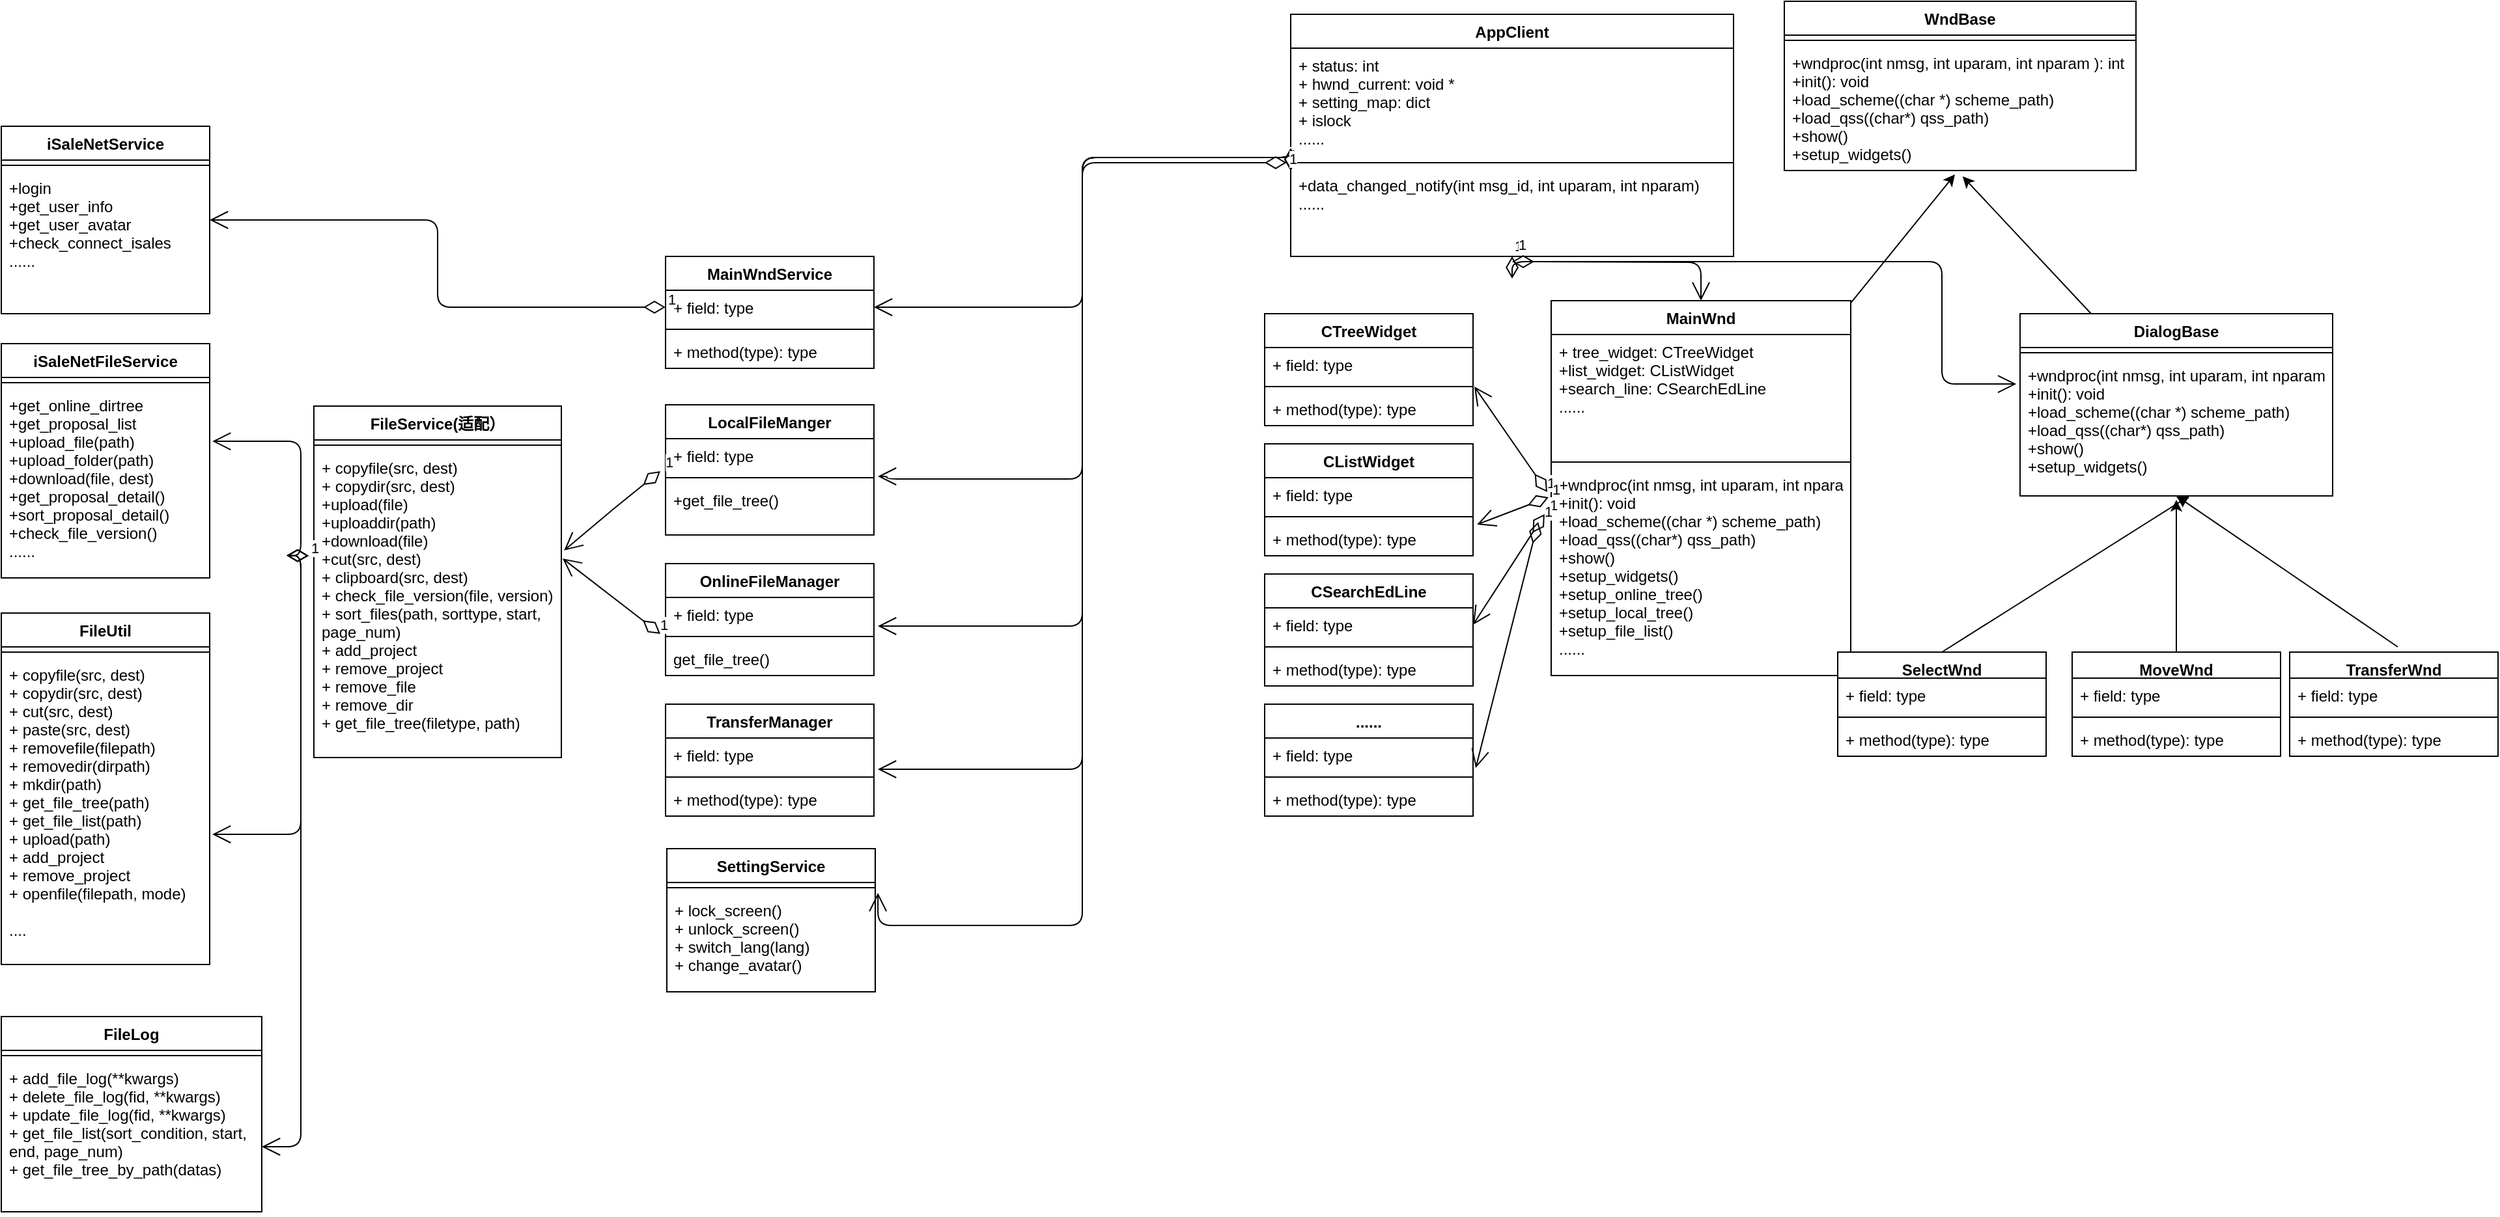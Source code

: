 <mxfile version="13.9.8" type="github">
  <diagram id="mhuhX_jn_Kd6gjhFbVmf" name="Page-1">
    <mxGraphModel dx="2692" dy="547" grid="1" gridSize="10" guides="1" tooltips="1" connect="1" arrows="1" fold="1" page="1" pageScale="1" pageWidth="827" pageHeight="1169" math="0" shadow="0">
      <root>
        <mxCell id="0" />
        <mxCell id="1" parent="0" />
        <mxCell id="v1zgGcd16w-6XDdjeVEZ-2" value="WndBase" style="swimlane;fontStyle=1;align=center;verticalAlign=top;childLayout=stackLayout;horizontal=1;startSize=26;horizontalStack=0;resizeParent=1;resizeParentMax=0;resizeLast=0;collapsible=1;marginBottom=0;" parent="1" vertex="1">
          <mxGeometry x="279" y="20" width="270" height="130" as="geometry" />
        </mxCell>
        <mxCell id="v1zgGcd16w-6XDdjeVEZ-4" value="" style="line;strokeWidth=1;fillColor=none;align=left;verticalAlign=middle;spacingTop=-1;spacingLeft=3;spacingRight=3;rotatable=0;labelPosition=right;points=[];portConstraint=eastwest;" parent="v1zgGcd16w-6XDdjeVEZ-2" vertex="1">
          <mxGeometry y="26" width="270" height="8" as="geometry" />
        </mxCell>
        <mxCell id="v1zgGcd16w-6XDdjeVEZ-5" value="+wndproc(int nmsg, int uparam, int nparam ): int&#xa;+init(): void&#xa;+load_scheme((char *) scheme_path)&#xa;+load_qss((char*) qss_path)&#xa;+show()&#xa;+setup_widgets()&#xa;&#xa;&#xa;" style="text;strokeColor=none;fillColor=none;align=left;verticalAlign=top;spacingLeft=4;spacingRight=4;overflow=hidden;rotatable=0;points=[[0,0.5],[1,0.5]];portConstraint=eastwest;" parent="v1zgGcd16w-6XDdjeVEZ-2" vertex="1">
          <mxGeometry y="34" width="270" height="96" as="geometry" />
        </mxCell>
        <mxCell id="v1zgGcd16w-6XDdjeVEZ-19" value="" style="rounded=0;orthogonalLoop=1;jettySize=auto;html=1;" parent="1" source="v1zgGcd16w-6XDdjeVEZ-6" edge="1">
          <mxGeometry relative="1" as="geometry">
            <mxPoint x="410" y="153" as="targetPoint" />
          </mxGeometry>
        </mxCell>
        <mxCell id="v1zgGcd16w-6XDdjeVEZ-6" value="MainWnd" style="swimlane;fontStyle=1;align=center;verticalAlign=top;childLayout=stackLayout;horizontal=1;startSize=26;horizontalStack=0;resizeParent=1;resizeParentMax=0;resizeLast=0;collapsible=1;marginBottom=0;" parent="1" vertex="1">
          <mxGeometry x="100" y="250" width="230" height="288" as="geometry" />
        </mxCell>
        <mxCell id="v1zgGcd16w-6XDdjeVEZ-7" value="+ tree_widget: CTreeWidget&#xa;+list_widget: CListWidget&#xa;+search_line: CSearchEdLine&#xa;......&#xa;" style="text;strokeColor=none;fillColor=none;align=left;verticalAlign=top;spacingLeft=4;spacingRight=4;overflow=hidden;rotatable=0;points=[[0,0.5],[1,0.5]];portConstraint=eastwest;" parent="v1zgGcd16w-6XDdjeVEZ-6" vertex="1">
          <mxGeometry y="26" width="230" height="94" as="geometry" />
        </mxCell>
        <mxCell id="v1zgGcd16w-6XDdjeVEZ-8" value="" style="line;strokeWidth=1;fillColor=none;align=left;verticalAlign=middle;spacingTop=-1;spacingLeft=3;spacingRight=3;rotatable=0;labelPosition=right;points=[];portConstraint=eastwest;" parent="v1zgGcd16w-6XDdjeVEZ-6" vertex="1">
          <mxGeometry y="120" width="230" height="8" as="geometry" />
        </mxCell>
        <mxCell id="v1zgGcd16w-6XDdjeVEZ-9" value="+wndproc(int nmsg, int uparam, int nparam ): int&#xa;+init(): void&#xa;+load_scheme((char *) scheme_path)&#xa;+load_qss((char*) qss_path)&#xa;+show()&#xa;+setup_widgets()&#xa;+setup_online_tree()&#xa;+setup_local_tree()&#xa;+setup_file_list()&#xa;......&#xa;&#xa;" style="text;strokeColor=none;fillColor=none;align=left;verticalAlign=top;spacingLeft=4;spacingRight=4;overflow=hidden;rotatable=0;points=[[0,0.5],[1,0.5]];portConstraint=eastwest;" parent="v1zgGcd16w-6XDdjeVEZ-6" vertex="1">
          <mxGeometry y="128" width="230" height="160" as="geometry" />
        </mxCell>
        <mxCell id="v1zgGcd16w-6XDdjeVEZ-21" value="" style="edgeStyle=none;rounded=0;orthogonalLoop=1;jettySize=auto;html=1;entryX=0.507;entryY=1.047;entryDx=0;entryDy=0;entryPerimeter=0;" parent="1" source="v1zgGcd16w-6XDdjeVEZ-10" target="v1zgGcd16w-6XDdjeVEZ-5" edge="1">
          <mxGeometry relative="1" as="geometry">
            <mxPoint x="410" y="160" as="targetPoint" />
          </mxGeometry>
        </mxCell>
        <mxCell id="v1zgGcd16w-6XDdjeVEZ-10" value="DialogBase" style="swimlane;fontStyle=1;align=center;verticalAlign=top;childLayout=stackLayout;horizontal=1;startSize=26;horizontalStack=0;resizeParent=1;resizeParentMax=0;resizeLast=0;collapsible=1;marginBottom=0;" parent="1" vertex="1">
          <mxGeometry x="460" y="260" width="240" height="140" as="geometry" />
        </mxCell>
        <mxCell id="v1zgGcd16w-6XDdjeVEZ-12" value="" style="line;strokeWidth=1;fillColor=none;align=left;verticalAlign=middle;spacingTop=-1;spacingLeft=3;spacingRight=3;rotatable=0;labelPosition=right;points=[];portConstraint=eastwest;" parent="v1zgGcd16w-6XDdjeVEZ-10" vertex="1">
          <mxGeometry y="26" width="240" height="8" as="geometry" />
        </mxCell>
        <mxCell id="v1zgGcd16w-6XDdjeVEZ-13" value="+wndproc(int nmsg, int uparam, int nparam ): int&#xa;+init(): void&#xa;+load_scheme((char *) scheme_path)&#xa;+load_qss((char*) qss_path)&#xa;+show()&#xa;+setup_widgets()&#xa;" style="text;strokeColor=none;fillColor=none;align=left;verticalAlign=top;spacingLeft=4;spacingRight=4;overflow=hidden;rotatable=0;points=[[0,0.5],[1,0.5]];portConstraint=eastwest;" parent="v1zgGcd16w-6XDdjeVEZ-10" vertex="1">
          <mxGeometry y="34" width="240" height="106" as="geometry" />
        </mxCell>
        <mxCell id="v1zgGcd16w-6XDdjeVEZ-22" value="MoveWnd" style="swimlane;fontStyle=1;align=center;verticalAlign=top;childLayout=stackLayout;horizontal=1;startSize=20;horizontalStack=0;resizeParent=1;resizeParentMax=0;resizeLast=0;collapsible=1;marginBottom=0;" parent="1" vertex="1">
          <mxGeometry x="500" y="520" width="160" height="80" as="geometry" />
        </mxCell>
        <mxCell id="v1zgGcd16w-6XDdjeVEZ-23" value="+ field: type" style="text;strokeColor=none;fillColor=none;align=left;verticalAlign=top;spacingLeft=4;spacingRight=4;overflow=hidden;rotatable=0;points=[[0,0.5],[1,0.5]];portConstraint=eastwest;" parent="v1zgGcd16w-6XDdjeVEZ-22" vertex="1">
          <mxGeometry y="20" width="160" height="26" as="geometry" />
        </mxCell>
        <mxCell id="v1zgGcd16w-6XDdjeVEZ-24" value="" style="line;strokeWidth=1;fillColor=none;align=left;verticalAlign=middle;spacingTop=-1;spacingLeft=3;spacingRight=3;rotatable=0;labelPosition=right;points=[];portConstraint=eastwest;" parent="v1zgGcd16w-6XDdjeVEZ-22" vertex="1">
          <mxGeometry y="46" width="160" height="8" as="geometry" />
        </mxCell>
        <mxCell id="v1zgGcd16w-6XDdjeVEZ-25" value="+ method(type): type" style="text;strokeColor=none;fillColor=none;align=left;verticalAlign=top;spacingLeft=4;spacingRight=4;overflow=hidden;rotatable=0;points=[[0,0.5],[1,0.5]];portConstraint=eastwest;" parent="v1zgGcd16w-6XDdjeVEZ-22" vertex="1">
          <mxGeometry y="54" width="160" height="26" as="geometry" />
        </mxCell>
        <mxCell id="v1zgGcd16w-6XDdjeVEZ-26" value="TransferWnd" style="swimlane;fontStyle=1;align=center;verticalAlign=top;childLayout=stackLayout;horizontal=1;startSize=20;horizontalStack=0;resizeParent=1;resizeParentMax=0;resizeLast=0;collapsible=1;marginBottom=0;" parent="1" vertex="1">
          <mxGeometry x="667" y="520" width="160" height="80" as="geometry" />
        </mxCell>
        <mxCell id="v1zgGcd16w-6XDdjeVEZ-27" value="+ field: type" style="text;strokeColor=none;fillColor=none;align=left;verticalAlign=top;spacingLeft=4;spacingRight=4;overflow=hidden;rotatable=0;points=[[0,0.5],[1,0.5]];portConstraint=eastwest;" parent="v1zgGcd16w-6XDdjeVEZ-26" vertex="1">
          <mxGeometry y="20" width="160" height="26" as="geometry" />
        </mxCell>
        <mxCell id="v1zgGcd16w-6XDdjeVEZ-28" value="" style="line;strokeWidth=1;fillColor=none;align=left;verticalAlign=middle;spacingTop=-1;spacingLeft=3;spacingRight=3;rotatable=0;labelPosition=right;points=[];portConstraint=eastwest;" parent="v1zgGcd16w-6XDdjeVEZ-26" vertex="1">
          <mxGeometry y="46" width="160" height="8" as="geometry" />
        </mxCell>
        <mxCell id="v1zgGcd16w-6XDdjeVEZ-29" value="+ method(type): type" style="text;strokeColor=none;fillColor=none;align=left;verticalAlign=top;spacingLeft=4;spacingRight=4;overflow=hidden;rotatable=0;points=[[0,0.5],[1,0.5]];portConstraint=eastwest;" parent="v1zgGcd16w-6XDdjeVEZ-26" vertex="1">
          <mxGeometry y="54" width="160" height="26" as="geometry" />
        </mxCell>
        <mxCell id="v1zgGcd16w-6XDdjeVEZ-30" value="SelectWnd" style="swimlane;fontStyle=1;align=center;verticalAlign=top;childLayout=stackLayout;horizontal=1;startSize=20;horizontalStack=0;resizeParent=1;resizeParentMax=0;resizeLast=0;collapsible=1;marginBottom=0;" parent="1" vertex="1">
          <mxGeometry x="320" y="520" width="160" height="80" as="geometry" />
        </mxCell>
        <mxCell id="v1zgGcd16w-6XDdjeVEZ-31" value="+ field: type" style="text;strokeColor=none;fillColor=none;align=left;verticalAlign=top;spacingLeft=4;spacingRight=4;overflow=hidden;rotatable=0;points=[[0,0.5],[1,0.5]];portConstraint=eastwest;" parent="v1zgGcd16w-6XDdjeVEZ-30" vertex="1">
          <mxGeometry y="20" width="160" height="26" as="geometry" />
        </mxCell>
        <mxCell id="v1zgGcd16w-6XDdjeVEZ-32" value="" style="line;strokeWidth=1;fillColor=none;align=left;verticalAlign=middle;spacingTop=-1;spacingLeft=3;spacingRight=3;rotatable=0;labelPosition=right;points=[];portConstraint=eastwest;" parent="v1zgGcd16w-6XDdjeVEZ-30" vertex="1">
          <mxGeometry y="46" width="160" height="8" as="geometry" />
        </mxCell>
        <mxCell id="v1zgGcd16w-6XDdjeVEZ-33" value="+ method(type): type" style="text;strokeColor=none;fillColor=none;align=left;verticalAlign=top;spacingLeft=4;spacingRight=4;overflow=hidden;rotatable=0;points=[[0,0.5],[1,0.5]];portConstraint=eastwest;" parent="v1zgGcd16w-6XDdjeVEZ-30" vertex="1">
          <mxGeometry y="54" width="160" height="26" as="geometry" />
        </mxCell>
        <mxCell id="v1zgGcd16w-6XDdjeVEZ-49" value="" style="rounded=0;orthogonalLoop=1;jettySize=auto;html=1;exitX=0.5;exitY=0;exitDx=0;exitDy=0;" parent="1" source="v1zgGcd16w-6XDdjeVEZ-30" edge="1">
          <mxGeometry relative="1" as="geometry">
            <mxPoint x="340" y="520" as="sourcePoint" />
            <mxPoint x="590" y="400" as="targetPoint" />
          </mxGeometry>
        </mxCell>
        <mxCell id="v1zgGcd16w-6XDdjeVEZ-50" value="" style="rounded=0;orthogonalLoop=1;jettySize=auto;html=1;entryX=0.5;entryY=1;entryDx=0;entryDy=0;" parent="1" target="v1zgGcd16w-6XDdjeVEZ-10" edge="1">
          <mxGeometry relative="1" as="geometry">
            <mxPoint x="750" y="516" as="sourcePoint" />
            <mxPoint x="780" y="400" as="targetPoint" />
          </mxGeometry>
        </mxCell>
        <mxCell id="v1zgGcd16w-6XDdjeVEZ-51" value="" style="rounded=0;orthogonalLoop=1;jettySize=auto;html=1;exitX=0.5;exitY=0;exitDx=0;exitDy=0;entryX=0.5;entryY=1.028;entryDx=0;entryDy=0;entryPerimeter=0;" parent="1" source="v1zgGcd16w-6XDdjeVEZ-22" target="v1zgGcd16w-6XDdjeVEZ-13" edge="1">
          <mxGeometry relative="1" as="geometry">
            <mxPoint x="350" y="530" as="sourcePoint" />
            <mxPoint x="580" y="414" as="targetPoint" />
          </mxGeometry>
        </mxCell>
        <object label="AppClient" id="v1zgGcd16w-6XDdjeVEZ-52">
          <mxCell style="swimlane;fontStyle=1;align=center;verticalAlign=top;childLayout=stackLayout;horizontal=1;startSize=26;horizontalStack=0;resizeParent=1;resizeParentMax=0;resizeLast=0;collapsible=1;marginBottom=0;" parent="1" vertex="1">
            <mxGeometry x="-100" y="30" width="340" height="186" as="geometry" />
          </mxCell>
        </object>
        <object label="+ status: int&#xa;+ hwnd_current: void *&#xa;+ setting_map: dict&#xa;+ islock&#xa;......&#xa;&#xa;&#xa;&#xa;" hwnd="object" id="v1zgGcd16w-6XDdjeVEZ-53">
          <mxCell style="text;strokeColor=none;fillColor=none;align=left;verticalAlign=top;spacingLeft=4;spacingRight=4;overflow=hidden;rotatable=0;points=[[0,0.5],[1,0.5]];portConstraint=eastwest;" parent="v1zgGcd16w-6XDdjeVEZ-52" vertex="1">
            <mxGeometry y="26" width="340" height="84" as="geometry" />
          </mxCell>
        </object>
        <mxCell id="v1zgGcd16w-6XDdjeVEZ-54" value="" style="line;strokeWidth=1;fillColor=none;align=left;verticalAlign=middle;spacingTop=-1;spacingLeft=3;spacingRight=3;rotatable=0;labelPosition=right;points=[];portConstraint=eastwest;" parent="v1zgGcd16w-6XDdjeVEZ-52" vertex="1">
          <mxGeometry y="110" width="340" height="8" as="geometry" />
        </mxCell>
        <mxCell id="v1zgGcd16w-6XDdjeVEZ-55" value="+data_changed_notify(int msg_id, int uparam, int nparam)&#xa;......" style="text;strokeColor=none;fillColor=none;align=left;verticalAlign=top;spacingLeft=4;spacingRight=4;overflow=hidden;rotatable=0;points=[[0,0.5],[1,0.5]];portConstraint=eastwest;" parent="v1zgGcd16w-6XDdjeVEZ-52" vertex="1">
          <mxGeometry y="118" width="340" height="68" as="geometry" />
        </mxCell>
        <mxCell id="v1zgGcd16w-6XDdjeVEZ-56" value="CTreeWidget" style="swimlane;fontStyle=1;align=center;verticalAlign=top;childLayout=stackLayout;horizontal=1;startSize=26;horizontalStack=0;resizeParent=1;resizeParentMax=0;resizeLast=0;collapsible=1;marginBottom=0;" parent="1" vertex="1">
          <mxGeometry x="-120" y="260" width="160" height="86" as="geometry" />
        </mxCell>
        <mxCell id="v1zgGcd16w-6XDdjeVEZ-57" value="+ field: type" style="text;strokeColor=none;fillColor=none;align=left;verticalAlign=top;spacingLeft=4;spacingRight=4;overflow=hidden;rotatable=0;points=[[0,0.5],[1,0.5]];portConstraint=eastwest;" parent="v1zgGcd16w-6XDdjeVEZ-56" vertex="1">
          <mxGeometry y="26" width="160" height="26" as="geometry" />
        </mxCell>
        <mxCell id="v1zgGcd16w-6XDdjeVEZ-58" value="" style="line;strokeWidth=1;fillColor=none;align=left;verticalAlign=middle;spacingTop=-1;spacingLeft=3;spacingRight=3;rotatable=0;labelPosition=right;points=[];portConstraint=eastwest;" parent="v1zgGcd16w-6XDdjeVEZ-56" vertex="1">
          <mxGeometry y="52" width="160" height="8" as="geometry" />
        </mxCell>
        <mxCell id="v1zgGcd16w-6XDdjeVEZ-59" value="+ method(type): type" style="text;strokeColor=none;fillColor=none;align=left;verticalAlign=top;spacingLeft=4;spacingRight=4;overflow=hidden;rotatable=0;points=[[0,0.5],[1,0.5]];portConstraint=eastwest;" parent="v1zgGcd16w-6XDdjeVEZ-56" vertex="1">
          <mxGeometry y="60" width="160" height="26" as="geometry" />
        </mxCell>
        <mxCell id="v1zgGcd16w-6XDdjeVEZ-60" value="CListWidget" style="swimlane;fontStyle=1;align=center;verticalAlign=top;childLayout=stackLayout;horizontal=1;startSize=26;horizontalStack=0;resizeParent=1;resizeParentMax=0;resizeLast=0;collapsible=1;marginBottom=0;" parent="1" vertex="1">
          <mxGeometry x="-120" y="360" width="160" height="86" as="geometry" />
        </mxCell>
        <mxCell id="v1zgGcd16w-6XDdjeVEZ-61" value="+ field: type" style="text;strokeColor=none;fillColor=none;align=left;verticalAlign=top;spacingLeft=4;spacingRight=4;overflow=hidden;rotatable=0;points=[[0,0.5],[1,0.5]];portConstraint=eastwest;" parent="v1zgGcd16w-6XDdjeVEZ-60" vertex="1">
          <mxGeometry y="26" width="160" height="26" as="geometry" />
        </mxCell>
        <mxCell id="v1zgGcd16w-6XDdjeVEZ-62" value="" style="line;strokeWidth=1;fillColor=none;align=left;verticalAlign=middle;spacingTop=-1;spacingLeft=3;spacingRight=3;rotatable=0;labelPosition=right;points=[];portConstraint=eastwest;" parent="v1zgGcd16w-6XDdjeVEZ-60" vertex="1">
          <mxGeometry y="52" width="160" height="8" as="geometry" />
        </mxCell>
        <mxCell id="v1zgGcd16w-6XDdjeVEZ-63" value="+ method(type): type" style="text;strokeColor=none;fillColor=none;align=left;verticalAlign=top;spacingLeft=4;spacingRight=4;overflow=hidden;rotatable=0;points=[[0,0.5],[1,0.5]];portConstraint=eastwest;" parent="v1zgGcd16w-6XDdjeVEZ-60" vertex="1">
          <mxGeometry y="60" width="160" height="26" as="geometry" />
        </mxCell>
        <mxCell id="v1zgGcd16w-6XDdjeVEZ-64" value="CSearchEdLine" style="swimlane;fontStyle=1;align=center;verticalAlign=top;childLayout=stackLayout;horizontal=1;startSize=26;horizontalStack=0;resizeParent=1;resizeParentMax=0;resizeLast=0;collapsible=1;marginBottom=0;" parent="1" vertex="1">
          <mxGeometry x="-120" y="460" width="160" height="86" as="geometry" />
        </mxCell>
        <mxCell id="v1zgGcd16w-6XDdjeVEZ-65" value="+ field: type" style="text;strokeColor=none;fillColor=none;align=left;verticalAlign=top;spacingLeft=4;spacingRight=4;overflow=hidden;rotatable=0;points=[[0,0.5],[1,0.5]];portConstraint=eastwest;" parent="v1zgGcd16w-6XDdjeVEZ-64" vertex="1">
          <mxGeometry y="26" width="160" height="26" as="geometry" />
        </mxCell>
        <mxCell id="v1zgGcd16w-6XDdjeVEZ-66" value="" style="line;strokeWidth=1;fillColor=none;align=left;verticalAlign=middle;spacingTop=-1;spacingLeft=3;spacingRight=3;rotatable=0;labelPosition=right;points=[];portConstraint=eastwest;" parent="v1zgGcd16w-6XDdjeVEZ-64" vertex="1">
          <mxGeometry y="52" width="160" height="8" as="geometry" />
        </mxCell>
        <mxCell id="v1zgGcd16w-6XDdjeVEZ-67" value="+ method(type): type" style="text;strokeColor=none;fillColor=none;align=left;verticalAlign=top;spacingLeft=4;spacingRight=4;overflow=hidden;rotatable=0;points=[[0,0.5],[1,0.5]];portConstraint=eastwest;" parent="v1zgGcd16w-6XDdjeVEZ-64" vertex="1">
          <mxGeometry y="60" width="160" height="26" as="geometry" />
        </mxCell>
        <mxCell id="v1zgGcd16w-6XDdjeVEZ-68" value="......" style="swimlane;fontStyle=1;align=center;verticalAlign=top;childLayout=stackLayout;horizontal=1;startSize=26;horizontalStack=0;resizeParent=1;resizeParentMax=0;resizeLast=0;collapsible=1;marginBottom=0;" parent="1" vertex="1">
          <mxGeometry x="-120" y="560" width="160" height="86" as="geometry" />
        </mxCell>
        <mxCell id="v1zgGcd16w-6XDdjeVEZ-69" value="+ field: type" style="text;strokeColor=none;fillColor=none;align=left;verticalAlign=top;spacingLeft=4;spacingRight=4;overflow=hidden;rotatable=0;points=[[0,0.5],[1,0.5]];portConstraint=eastwest;" parent="v1zgGcd16w-6XDdjeVEZ-68" vertex="1">
          <mxGeometry y="26" width="160" height="26" as="geometry" />
        </mxCell>
        <mxCell id="v1zgGcd16w-6XDdjeVEZ-70" value="" style="line;strokeWidth=1;fillColor=none;align=left;verticalAlign=middle;spacingTop=-1;spacingLeft=3;spacingRight=3;rotatable=0;labelPosition=right;points=[];portConstraint=eastwest;" parent="v1zgGcd16w-6XDdjeVEZ-68" vertex="1">
          <mxGeometry y="52" width="160" height="8" as="geometry" />
        </mxCell>
        <mxCell id="v1zgGcd16w-6XDdjeVEZ-71" value="+ method(type): type" style="text;strokeColor=none;fillColor=none;align=left;verticalAlign=top;spacingLeft=4;spacingRight=4;overflow=hidden;rotatable=0;points=[[0,0.5],[1,0.5]];portConstraint=eastwest;" parent="v1zgGcd16w-6XDdjeVEZ-68" vertex="1">
          <mxGeometry y="60" width="160" height="26" as="geometry" />
        </mxCell>
        <mxCell id="v1zgGcd16w-6XDdjeVEZ-80" value="1" style="endArrow=open;html=1;endSize=12;startArrow=diamondThin;startSize=14;startFill=0;align=left;verticalAlign=bottom;exitX=-0.013;exitY=0.119;exitDx=0;exitDy=0;entryX=1.006;entryY=-0.154;entryDx=0;entryDy=0;entryPerimeter=0;exitPerimeter=0;" parent="1" source="v1zgGcd16w-6XDdjeVEZ-9" target="v1zgGcd16w-6XDdjeVEZ-59" edge="1">
          <mxGeometry x="-1" y="3" relative="1" as="geometry">
            <mxPoint x="270" y="310" as="sourcePoint" />
            <mxPoint x="430" y="310" as="targetPoint" />
          </mxGeometry>
        </mxCell>
        <mxCell id="v1zgGcd16w-6XDdjeVEZ-81" value="1" style="endArrow=open;html=1;endSize=12;startArrow=diamondThin;startSize=14;startFill=0;align=left;verticalAlign=bottom;entryX=1.019;entryY=0.077;entryDx=0;entryDy=0;entryPerimeter=0;exitX=-0.009;exitY=0.144;exitDx=0;exitDy=0;exitPerimeter=0;" parent="1" source="v1zgGcd16w-6XDdjeVEZ-9" target="v1zgGcd16w-6XDdjeVEZ-63" edge="1">
          <mxGeometry x="-1" y="3" relative="1" as="geometry">
            <mxPoint x="270" y="310" as="sourcePoint" />
            <mxPoint x="430" y="310" as="targetPoint" />
          </mxGeometry>
        </mxCell>
        <mxCell id="v1zgGcd16w-6XDdjeVEZ-82" value="1" style="endArrow=open;html=1;endSize=12;startArrow=diamondThin;startSize=14;startFill=0;align=left;verticalAlign=bottom;exitX=-0.022;exitY=0.225;exitDx=0;exitDy=0;exitPerimeter=0;entryX=1;entryY=0.5;entryDx=0;entryDy=0;" parent="1" source="v1zgGcd16w-6XDdjeVEZ-9" target="v1zgGcd16w-6XDdjeVEZ-65" edge="1">
          <mxGeometry x="-1" y="3" relative="1" as="geometry">
            <mxPoint x="270" y="310" as="sourcePoint" />
            <mxPoint x="430" y="310" as="targetPoint" />
          </mxGeometry>
        </mxCell>
        <mxCell id="v1zgGcd16w-6XDdjeVEZ-83" value="1" style="endArrow=open;html=1;endSize=12;startArrow=diamondThin;startSize=14;startFill=0;align=left;verticalAlign=bottom;entryX=1.013;entryY=0.885;entryDx=0;entryDy=0;entryPerimeter=0;" parent="1" target="v1zgGcd16w-6XDdjeVEZ-69" edge="1">
          <mxGeometry x="-1" y="3" relative="1" as="geometry">
            <mxPoint x="90" y="420" as="sourcePoint" />
            <mxPoint x="430" y="310" as="targetPoint" />
          </mxGeometry>
        </mxCell>
        <mxCell id="v1zgGcd16w-6XDdjeVEZ-85" value="1" style="endArrow=open;html=1;endSize=12;startArrow=diamondThin;startSize=14;startFill=0;edgeStyle=orthogonalEdgeStyle;align=left;verticalAlign=bottom;entryX=0.5;entryY=0;entryDx=0;entryDy=0;" parent="1" target="v1zgGcd16w-6XDdjeVEZ-6" edge="1">
          <mxGeometry x="-1" y="3" relative="1" as="geometry">
            <mxPoint x="70" y="220" as="sourcePoint" />
            <mxPoint x="450" y="240" as="targetPoint" />
          </mxGeometry>
        </mxCell>
        <mxCell id="v1zgGcd16w-6XDdjeVEZ-86" value="1" style="endArrow=open;html=1;endSize=12;startArrow=diamondThin;startSize=14;startFill=0;edgeStyle=orthogonalEdgeStyle;align=left;verticalAlign=bottom;exitX=0.5;exitY=1;exitDx=0;exitDy=0;entryX=-0.012;entryY=0.189;entryDx=0;entryDy=0;entryPerimeter=0;" parent="1" source="v1zgGcd16w-6XDdjeVEZ-52" target="v1zgGcd16w-6XDdjeVEZ-13" edge="1">
          <mxGeometry x="-1" y="3" relative="1" as="geometry">
            <mxPoint x="300" y="329.5" as="sourcePoint" />
            <mxPoint x="400" y="310" as="targetPoint" />
            <Array as="points">
              <mxPoint x="70" y="220" />
              <mxPoint x="400" y="220" />
              <mxPoint x="400" y="314" />
            </Array>
          </mxGeometry>
        </mxCell>
        <mxCell id="v1zgGcd16w-6XDdjeVEZ-87" value="MainWndService" style="swimlane;fontStyle=1;align=center;verticalAlign=top;childLayout=stackLayout;horizontal=1;startSize=26;horizontalStack=0;resizeParent=1;resizeParentMax=0;resizeLast=0;collapsible=1;marginBottom=0;" parent="1" vertex="1">
          <mxGeometry x="-580" y="216" width="160" height="86" as="geometry" />
        </mxCell>
        <mxCell id="v1zgGcd16w-6XDdjeVEZ-88" value="+ field: type" style="text;strokeColor=none;fillColor=none;align=left;verticalAlign=top;spacingLeft=4;spacingRight=4;overflow=hidden;rotatable=0;points=[[0,0.5],[1,0.5]];portConstraint=eastwest;" parent="v1zgGcd16w-6XDdjeVEZ-87" vertex="1">
          <mxGeometry y="26" width="160" height="26" as="geometry" />
        </mxCell>
        <mxCell id="v1zgGcd16w-6XDdjeVEZ-89" value="" style="line;strokeWidth=1;fillColor=none;align=left;verticalAlign=middle;spacingTop=-1;spacingLeft=3;spacingRight=3;rotatable=0;labelPosition=right;points=[];portConstraint=eastwest;" parent="v1zgGcd16w-6XDdjeVEZ-87" vertex="1">
          <mxGeometry y="52" width="160" height="8" as="geometry" />
        </mxCell>
        <mxCell id="v1zgGcd16w-6XDdjeVEZ-90" value="+ method(type): type" style="text;strokeColor=none;fillColor=none;align=left;verticalAlign=top;spacingLeft=4;spacingRight=4;overflow=hidden;rotatable=0;points=[[0,0.5],[1,0.5]];portConstraint=eastwest;" parent="v1zgGcd16w-6XDdjeVEZ-87" vertex="1">
          <mxGeometry y="60" width="160" height="26" as="geometry" />
        </mxCell>
        <mxCell id="v1zgGcd16w-6XDdjeVEZ-91" value="LocalFileManger" style="swimlane;fontStyle=1;align=center;verticalAlign=top;childLayout=stackLayout;horizontal=1;startSize=26;horizontalStack=0;resizeParent=1;resizeParentMax=0;resizeLast=0;collapsible=1;marginBottom=0;" parent="1" vertex="1">
          <mxGeometry x="-580" y="330" width="160" height="100" as="geometry" />
        </mxCell>
        <mxCell id="v1zgGcd16w-6XDdjeVEZ-92" value="+ field: type" style="text;strokeColor=none;fillColor=none;align=left;verticalAlign=top;spacingLeft=4;spacingRight=4;overflow=hidden;rotatable=0;points=[[0,0.5],[1,0.5]];portConstraint=eastwest;" parent="v1zgGcd16w-6XDdjeVEZ-91" vertex="1">
          <mxGeometry y="26" width="160" height="26" as="geometry" />
        </mxCell>
        <mxCell id="v1zgGcd16w-6XDdjeVEZ-93" value="" style="line;strokeWidth=1;fillColor=none;align=left;verticalAlign=middle;spacingTop=-1;spacingLeft=3;spacingRight=3;rotatable=0;labelPosition=right;points=[];portConstraint=eastwest;" parent="v1zgGcd16w-6XDdjeVEZ-91" vertex="1">
          <mxGeometry y="52" width="160" height="8" as="geometry" />
        </mxCell>
        <mxCell id="SHIvyuMOer26VCR0e-Zf-28" value="+get_file_tree()" style="text;strokeColor=none;fillColor=none;align=left;verticalAlign=top;spacingLeft=4;spacingRight=4;overflow=hidden;rotatable=0;points=[[0,0.5],[1,0.5]];portConstraint=eastwest;" vertex="1" parent="v1zgGcd16w-6XDdjeVEZ-91">
          <mxGeometry y="60" width="160" height="40" as="geometry" />
        </mxCell>
        <mxCell id="v1zgGcd16w-6XDdjeVEZ-95" value="OnlineFileManager" style="swimlane;fontStyle=1;align=center;verticalAlign=top;childLayout=stackLayout;horizontal=1;startSize=26;horizontalStack=0;resizeParent=1;resizeParentMax=0;resizeLast=0;collapsible=1;marginBottom=0;" parent="1" vertex="1">
          <mxGeometry x="-580" y="452" width="160" height="86" as="geometry" />
        </mxCell>
        <mxCell id="v1zgGcd16w-6XDdjeVEZ-96" value="+ field: type" style="text;strokeColor=none;fillColor=none;align=left;verticalAlign=top;spacingLeft=4;spacingRight=4;overflow=hidden;rotatable=0;points=[[0,0.5],[1,0.5]];portConstraint=eastwest;" parent="v1zgGcd16w-6XDdjeVEZ-95" vertex="1">
          <mxGeometry y="26" width="160" height="26" as="geometry" />
        </mxCell>
        <mxCell id="v1zgGcd16w-6XDdjeVEZ-97" value="" style="line;strokeWidth=1;fillColor=none;align=left;verticalAlign=middle;spacingTop=-1;spacingLeft=3;spacingRight=3;rotatable=0;labelPosition=right;points=[];portConstraint=eastwest;" parent="v1zgGcd16w-6XDdjeVEZ-95" vertex="1">
          <mxGeometry y="52" width="160" height="8" as="geometry" />
        </mxCell>
        <mxCell id="v1zgGcd16w-6XDdjeVEZ-98" value="get_file_tree()" style="text;strokeColor=none;fillColor=none;align=left;verticalAlign=top;spacingLeft=4;spacingRight=4;overflow=hidden;rotatable=0;points=[[0,0.5],[1,0.5]];portConstraint=eastwest;" parent="v1zgGcd16w-6XDdjeVEZ-95" vertex="1">
          <mxGeometry y="60" width="160" height="26" as="geometry" />
        </mxCell>
        <mxCell id="v1zgGcd16w-6XDdjeVEZ-99" value="TransferManager" style="swimlane;fontStyle=1;align=center;verticalAlign=top;childLayout=stackLayout;horizontal=1;startSize=26;horizontalStack=0;resizeParent=1;resizeParentMax=0;resizeLast=0;collapsible=1;marginBottom=0;" parent="1" vertex="1">
          <mxGeometry x="-580" y="560" width="160" height="86" as="geometry" />
        </mxCell>
        <mxCell id="v1zgGcd16w-6XDdjeVEZ-100" value="+ field: type" style="text;strokeColor=none;fillColor=none;align=left;verticalAlign=top;spacingLeft=4;spacingRight=4;overflow=hidden;rotatable=0;points=[[0,0.5],[1,0.5]];portConstraint=eastwest;" parent="v1zgGcd16w-6XDdjeVEZ-99" vertex="1">
          <mxGeometry y="26" width="160" height="26" as="geometry" />
        </mxCell>
        <mxCell id="v1zgGcd16w-6XDdjeVEZ-101" value="" style="line;strokeWidth=1;fillColor=none;align=left;verticalAlign=middle;spacingTop=-1;spacingLeft=3;spacingRight=3;rotatable=0;labelPosition=right;points=[];portConstraint=eastwest;" parent="v1zgGcd16w-6XDdjeVEZ-99" vertex="1">
          <mxGeometry y="52" width="160" height="8" as="geometry" />
        </mxCell>
        <mxCell id="v1zgGcd16w-6XDdjeVEZ-102" value="+ method(type): type" style="text;strokeColor=none;fillColor=none;align=left;verticalAlign=top;spacingLeft=4;spacingRight=4;overflow=hidden;rotatable=0;points=[[0,0.5],[1,0.5]];portConstraint=eastwest;" parent="v1zgGcd16w-6XDdjeVEZ-99" vertex="1">
          <mxGeometry y="60" width="160" height="26" as="geometry" />
        </mxCell>
        <mxCell id="v1zgGcd16w-6XDdjeVEZ-103" value="1" style="endArrow=open;html=1;endSize=12;startArrow=diamondThin;startSize=14;startFill=0;edgeStyle=orthogonalEdgeStyle;align=left;verticalAlign=bottom;exitX=-0.009;exitY=-0.059;exitDx=0;exitDy=0;exitPerimeter=0;entryX=1;entryY=0.5;entryDx=0;entryDy=0;" parent="1" source="v1zgGcd16w-6XDdjeVEZ-55" target="v1zgGcd16w-6XDdjeVEZ-88" edge="1">
          <mxGeometry x="-1" y="3" relative="1" as="geometry">
            <mxPoint x="-300" y="290" as="sourcePoint" />
            <mxPoint x="-280" y="340" as="targetPoint" />
          </mxGeometry>
        </mxCell>
        <mxCell id="v1zgGcd16w-6XDdjeVEZ-109" value="1" style="endArrow=open;html=1;endSize=12;startArrow=diamondThin;startSize=14;startFill=0;edgeStyle=orthogonalEdgeStyle;align=left;verticalAlign=bottom;" parent="1" edge="1">
          <mxGeometry x="-1" y="3" relative="1" as="geometry">
            <mxPoint x="-100" y="150" as="sourcePoint" />
            <mxPoint x="-417" y="385" as="targetPoint" />
            <Array as="points">
              <mxPoint x="-100" y="140" />
              <mxPoint x="-260" y="140" />
              <mxPoint x="-260" y="387" />
              <mxPoint x="-410" y="387" />
              <mxPoint x="-410" y="385" />
            </Array>
          </mxGeometry>
        </mxCell>
        <mxCell id="v1zgGcd16w-6XDdjeVEZ-110" value="1" style="endArrow=open;html=1;endSize=12;startArrow=diamondThin;startSize=14;startFill=0;edgeStyle=orthogonalEdgeStyle;align=left;verticalAlign=bottom;entryX=1.019;entryY=0.846;entryDx=0;entryDy=0;entryPerimeter=0;" parent="1" target="v1zgGcd16w-6XDdjeVEZ-96" edge="1">
          <mxGeometry x="-1" y="3" relative="1" as="geometry">
            <mxPoint x="-100" y="150" as="sourcePoint" />
            <mxPoint x="-417" y="490" as="targetPoint" />
            <Array as="points">
              <mxPoint x="-100" y="140" />
              <mxPoint x="-260" y="140" />
              <mxPoint x="-260" y="500" />
            </Array>
          </mxGeometry>
        </mxCell>
        <mxCell id="v1zgGcd16w-6XDdjeVEZ-111" value="1" style="endArrow=open;html=1;endSize=12;startArrow=diamondThin;startSize=14;startFill=0;edgeStyle=orthogonalEdgeStyle;align=left;verticalAlign=bottom;" parent="1" edge="1">
          <mxGeometry x="-1" y="3" relative="1" as="geometry">
            <mxPoint x="-100" y="150" as="sourcePoint" />
            <mxPoint x="-417" y="610" as="targetPoint" />
            <Array as="points">
              <mxPoint x="-100" y="140" />
              <mxPoint x="-260" y="140" />
              <mxPoint x="-260" y="610" />
            </Array>
          </mxGeometry>
        </mxCell>
        <mxCell id="v1zgGcd16w-6XDdjeVEZ-112" value="iSaleNetFileService" style="swimlane;fontStyle=1;align=center;verticalAlign=top;childLayout=stackLayout;horizontal=1;startSize=26;horizontalStack=0;resizeParent=1;resizeParentMax=0;resizeLast=0;collapsible=1;marginBottom=0;" parent="1" vertex="1">
          <mxGeometry x="-1090" y="283" width="160" height="180" as="geometry" />
        </mxCell>
        <mxCell id="v1zgGcd16w-6XDdjeVEZ-114" value="" style="line;strokeWidth=1;fillColor=none;align=left;verticalAlign=middle;spacingTop=-1;spacingLeft=3;spacingRight=3;rotatable=0;labelPosition=right;points=[];portConstraint=eastwest;" parent="v1zgGcd16w-6XDdjeVEZ-112" vertex="1">
          <mxGeometry y="26" width="160" height="8" as="geometry" />
        </mxCell>
        <mxCell id="v1zgGcd16w-6XDdjeVEZ-115" value="+get_online_dirtree&#xa;+get_proposal_list&#xa;+upload_file(path)&#xa;+upload_folder(path)&#xa;+download(file, dest)&#xa;+get_proposal_detail()&#xa;+sort_proposal_detail()&#xa;+check_file_version()&#xa;......&#xa;&#xa;&#xa;&#xa;" style="text;strokeColor=none;fillColor=none;align=left;verticalAlign=top;spacingLeft=4;spacingRight=4;overflow=hidden;rotatable=0;points=[[0,0.5],[1,0.5]];portConstraint=eastwest;" parent="v1zgGcd16w-6XDdjeVEZ-112" vertex="1">
          <mxGeometry y="34" width="160" height="146" as="geometry" />
        </mxCell>
        <mxCell id="v1zgGcd16w-6XDdjeVEZ-120" value="SettingService" style="swimlane;fontStyle=1;align=center;verticalAlign=top;childLayout=stackLayout;horizontal=1;startSize=26;horizontalStack=0;resizeParent=1;resizeParentMax=0;resizeLast=0;collapsible=1;marginBottom=0;" parent="1" vertex="1">
          <mxGeometry x="-579" y="671" width="160" height="110" as="geometry" />
        </mxCell>
        <mxCell id="v1zgGcd16w-6XDdjeVEZ-122" value="" style="line;strokeWidth=1;fillColor=none;align=left;verticalAlign=middle;spacingTop=-1;spacingLeft=3;spacingRight=3;rotatable=0;labelPosition=right;points=[];portConstraint=eastwest;" parent="v1zgGcd16w-6XDdjeVEZ-120" vertex="1">
          <mxGeometry y="26" width="160" height="8" as="geometry" />
        </mxCell>
        <mxCell id="v1zgGcd16w-6XDdjeVEZ-123" value="+ lock_screen()&#xa;+ unlock_screen()&#xa;+ switch_lang(lang)&#xa;+ change_avatar()&#xa;&#xa;" style="text;strokeColor=none;fillColor=none;align=left;verticalAlign=top;spacingLeft=4;spacingRight=4;overflow=hidden;rotatable=0;points=[[0,0.5],[1,0.5]];portConstraint=eastwest;" parent="v1zgGcd16w-6XDdjeVEZ-120" vertex="1">
          <mxGeometry y="34" width="160" height="76" as="geometry" />
        </mxCell>
        <mxCell id="v1zgGcd16w-6XDdjeVEZ-124" value="1" style="endArrow=open;html=1;endSize=12;startArrow=diamondThin;startSize=14;startFill=0;edgeStyle=orthogonalEdgeStyle;align=left;verticalAlign=bottom;entryX=1.013;entryY=0;entryDx=0;entryDy=0;entryPerimeter=0;" parent="1" target="v1zgGcd16w-6XDdjeVEZ-123" edge="1">
          <mxGeometry x="-1" y="3" relative="1" as="geometry">
            <mxPoint x="-100" y="150" as="sourcePoint" />
            <mxPoint x="-417" y="700" as="targetPoint" />
            <Array as="points">
              <mxPoint x="-100" y="140" />
              <mxPoint x="-260" y="140" />
              <mxPoint x="-260" y="730" />
            </Array>
          </mxGeometry>
        </mxCell>
        <mxCell id="SHIvyuMOer26VCR0e-Zf-1" value="FileService(适配）" style="swimlane;fontStyle=1;align=center;verticalAlign=top;childLayout=stackLayout;horizontal=1;startSize=26;horizontalStack=0;resizeParent=1;resizeParentMax=0;resizeLast=0;collapsible=1;marginBottom=0;" vertex="1" parent="1">
          <mxGeometry x="-850" y="331" width="190" height="270" as="geometry" />
        </mxCell>
        <mxCell id="SHIvyuMOer26VCR0e-Zf-3" value="" style="line;strokeWidth=1;fillColor=none;align=left;verticalAlign=middle;spacingTop=-1;spacingLeft=3;spacingRight=3;rotatable=0;labelPosition=right;points=[];portConstraint=eastwest;" vertex="1" parent="SHIvyuMOer26VCR0e-Zf-1">
          <mxGeometry y="26" width="190" height="8" as="geometry" />
        </mxCell>
        <mxCell id="SHIvyuMOer26VCR0e-Zf-4" value="+ copyfile(src, dest)&#xa;+ copydir(src, dest)&#xa;+upload(file)&#xa;+uploaddir(path)&#xa;+download(file)&#xa;+cut(src, dest)&#xa;+ clipboard(src, dest)&#xa;+ check_file_version(file, version)&#xa;+ sort_files(path, sorttype, start, &#xa;page_num)&#xa;+ add_project&#xa;+ remove_project&#xa;+ remove_file&#xa;+ remove_dir&#xa;+ get_file_tree(filetype, path)&#xa;&#xa;&#xa;&#xa;&#xa;&#xa;&#xa;" style="text;strokeColor=none;fillColor=none;align=left;verticalAlign=top;spacingLeft=4;spacingRight=4;overflow=hidden;rotatable=0;points=[[0,0.5],[1,0.5]];portConstraint=eastwest;" vertex="1" parent="SHIvyuMOer26VCR0e-Zf-1">
          <mxGeometry y="34" width="190" height="236" as="geometry" />
        </mxCell>
        <mxCell id="SHIvyuMOer26VCR0e-Zf-5" value="FileUtil" style="swimlane;fontStyle=1;align=center;verticalAlign=top;childLayout=stackLayout;horizontal=1;startSize=26;horizontalStack=0;resizeParent=1;resizeParentMax=0;resizeLast=0;collapsible=1;marginBottom=0;" vertex="1" parent="1">
          <mxGeometry x="-1090" y="490" width="160" height="270" as="geometry" />
        </mxCell>
        <mxCell id="SHIvyuMOer26VCR0e-Zf-7" value="" style="line;strokeWidth=1;fillColor=none;align=left;verticalAlign=middle;spacingTop=-1;spacingLeft=3;spacingRight=3;rotatable=0;labelPosition=right;points=[];portConstraint=eastwest;" vertex="1" parent="SHIvyuMOer26VCR0e-Zf-5">
          <mxGeometry y="26" width="160" height="8" as="geometry" />
        </mxCell>
        <mxCell id="SHIvyuMOer26VCR0e-Zf-8" value="+ copyfile(src, dest)&#xa;+ copydir(src, dest)&#xa;+ cut(src, dest)&#xa;+ paste(src, dest)&#xa;+ removefile(filepath)&#xa;+ removedir(dirpath)&#xa;+ mkdir(path)&#xa;+ get_file_tree(path)&#xa;+ get_file_list(path)&#xa;+ upload(path)&#xa;+ add_project&#xa;+ remove_project&#xa;+ openfile(filepath, mode)&#xa;&#xa;....&#xa;&#xa;&#xa;&#xa;" style="text;strokeColor=none;fillColor=none;align=left;verticalAlign=top;spacingLeft=4;spacingRight=4;overflow=hidden;rotatable=0;points=[[0,0.5],[1,0.5]];portConstraint=eastwest;" vertex="1" parent="SHIvyuMOer26VCR0e-Zf-5">
          <mxGeometry y="34" width="160" height="236" as="geometry" />
        </mxCell>
        <mxCell id="SHIvyuMOer26VCR0e-Zf-9" value="iSaleNetService" style="swimlane;fontStyle=1;align=center;verticalAlign=top;childLayout=stackLayout;horizontal=1;startSize=26;horizontalStack=0;resizeParent=1;resizeParentMax=0;resizeLast=0;collapsible=1;marginBottom=0;" vertex="1" parent="1">
          <mxGeometry x="-1090" y="116" width="160" height="144" as="geometry" />
        </mxCell>
        <mxCell id="SHIvyuMOer26VCR0e-Zf-11" value="" style="line;strokeWidth=1;fillColor=none;align=left;verticalAlign=middle;spacingTop=-1;spacingLeft=3;spacingRight=3;rotatable=0;labelPosition=right;points=[];portConstraint=eastwest;" vertex="1" parent="SHIvyuMOer26VCR0e-Zf-9">
          <mxGeometry y="26" width="160" height="8" as="geometry" />
        </mxCell>
        <mxCell id="SHIvyuMOer26VCR0e-Zf-12" value="+login&#xa;+get_user_info&#xa;+get_user_avatar&#xa;+check_connect_isales&#xa;......&#xa;&#xa;&#xa;&#xa;" style="text;strokeColor=none;fillColor=none;align=left;verticalAlign=top;spacingLeft=4;spacingRight=4;overflow=hidden;rotatable=0;points=[[0,0.5],[1,0.5]];portConstraint=eastwest;" vertex="1" parent="SHIvyuMOer26VCR0e-Zf-9">
          <mxGeometry y="34" width="160" height="110" as="geometry" />
        </mxCell>
        <mxCell id="SHIvyuMOer26VCR0e-Zf-13" value="FileLog" style="swimlane;fontStyle=1;align=center;verticalAlign=top;childLayout=stackLayout;horizontal=1;startSize=26;horizontalStack=0;resizeParent=1;resizeParentMax=0;resizeLast=0;collapsible=1;marginBottom=0;" vertex="1" parent="1">
          <mxGeometry x="-1090" y="800" width="200" height="150" as="geometry" />
        </mxCell>
        <mxCell id="SHIvyuMOer26VCR0e-Zf-15" value="" style="line;strokeWidth=1;fillColor=none;align=left;verticalAlign=middle;spacingTop=-1;spacingLeft=3;spacingRight=3;rotatable=0;labelPosition=right;points=[];portConstraint=eastwest;" vertex="1" parent="SHIvyuMOer26VCR0e-Zf-13">
          <mxGeometry y="26" width="200" height="8" as="geometry" />
        </mxCell>
        <mxCell id="SHIvyuMOer26VCR0e-Zf-16" value="+ add_file_log(**kwargs)&#xa;+ delete_file_log(fid, **kwargs)&#xa;+ update_file_log(fid, **kwargs)&#xa;+ get_file_list(sort_condition, start,&#xa;end, page_num)&#xa;+ get_file_tree_by_path(datas)&#xa;&#xa;&#xa;" style="text;strokeColor=none;fillColor=none;align=left;verticalAlign=top;spacingLeft=4;spacingRight=4;overflow=hidden;rotatable=0;points=[[0,0.5],[1,0.5]];portConstraint=eastwest;" vertex="1" parent="SHIvyuMOer26VCR0e-Zf-13">
          <mxGeometry y="34" width="200" height="116" as="geometry" />
        </mxCell>
        <mxCell id="SHIvyuMOer26VCR0e-Zf-17" value="1" style="endArrow=open;html=1;endSize=12;startArrow=diamondThin;startSize=14;startFill=0;edgeStyle=orthogonalEdgeStyle;align=left;verticalAlign=bottom;entryX=1.013;entryY=0.281;entryDx=0;entryDy=0;entryPerimeter=0;exitX=-0.021;exitY=0.343;exitDx=0;exitDy=0;exitPerimeter=0;" edge="1" parent="1" source="SHIvyuMOer26VCR0e-Zf-4" target="v1zgGcd16w-6XDdjeVEZ-115">
          <mxGeometry x="-1" y="3" relative="1" as="geometry">
            <mxPoint x="-800" y="390" as="sourcePoint" />
            <mxPoint x="-640" y="390" as="targetPoint" />
            <Array as="points">
              <mxPoint x="-860" y="446" />
              <mxPoint x="-860" y="358" />
            </Array>
          </mxGeometry>
        </mxCell>
        <mxCell id="SHIvyuMOer26VCR0e-Zf-18" value="1" style="endArrow=open;html=1;endSize=12;startArrow=diamondThin;startSize=14;startFill=0;edgeStyle=orthogonalEdgeStyle;align=left;verticalAlign=bottom;exitX=-0.021;exitY=0.343;exitDx=0;exitDy=0;exitPerimeter=0;" edge="1" parent="1" source="SHIvyuMOer26VCR0e-Zf-4">
          <mxGeometry x="-1" y="3" relative="1" as="geometry">
            <mxPoint x="-853.99" y="445.948" as="sourcePoint" />
            <mxPoint x="-928" y="660" as="targetPoint" />
            <Array as="points">
              <mxPoint x="-860" y="446" />
              <mxPoint x="-860" y="660" />
            </Array>
          </mxGeometry>
        </mxCell>
        <mxCell id="SHIvyuMOer26VCR0e-Zf-19" value="1" style="endArrow=open;html=1;endSize=12;startArrow=diamondThin;startSize=14;startFill=0;edgeStyle=orthogonalEdgeStyle;align=left;verticalAlign=bottom;exitX=-0.021;exitY=0.343;exitDx=0;exitDy=0;exitPerimeter=0;entryX=1;entryY=0.569;entryDx=0;entryDy=0;entryPerimeter=0;" edge="1" parent="1" source="SHIvyuMOer26VCR0e-Zf-4" target="SHIvyuMOer26VCR0e-Zf-16">
          <mxGeometry x="-1" y="3" relative="1" as="geometry">
            <mxPoint x="-853.99" y="445.948" as="sourcePoint" />
            <mxPoint x="-928" y="660" as="targetPoint" />
            <Array as="points">
              <mxPoint x="-860" y="446" />
              <mxPoint x="-860" y="900" />
            </Array>
          </mxGeometry>
        </mxCell>
        <mxCell id="SHIvyuMOer26VCR0e-Zf-20" value="1" style="endArrow=open;html=1;endSize=12;startArrow=diamondThin;startSize=14;startFill=0;edgeStyle=orthogonalEdgeStyle;align=left;verticalAlign=bottom;entryX=1;entryY=0.5;entryDx=0;entryDy=0;exitX=0;exitY=0.5;exitDx=0;exitDy=0;" edge="1" parent="1" source="v1zgGcd16w-6XDdjeVEZ-88" target="SHIvyuMOer26VCR0e-Zf-9">
          <mxGeometry x="-1" y="3" relative="1" as="geometry">
            <mxPoint x="-800" y="350" as="sourcePoint" />
            <mxPoint x="-640" y="350" as="targetPoint" />
            <Array as="points">
              <mxPoint x="-755" y="255" />
              <mxPoint x="-755" y="188" />
            </Array>
          </mxGeometry>
        </mxCell>
        <mxCell id="SHIvyuMOer26VCR0e-Zf-30" value="1" style="endArrow=open;html=1;endSize=12;startArrow=diamondThin;startSize=14;startFill=0;align=left;verticalAlign=bottom;exitX=-0.025;exitY=0.962;exitDx=0;exitDy=0;exitPerimeter=0;entryX=1.011;entryY=0.326;entryDx=0;entryDy=0;entryPerimeter=0;" edge="1" parent="1" source="v1zgGcd16w-6XDdjeVEZ-92" target="SHIvyuMOer26VCR0e-Zf-4">
          <mxGeometry x="-1" y="3" relative="1" as="geometry">
            <mxPoint x="-800" y="470" as="sourcePoint" />
            <mxPoint x="-640" y="470" as="targetPoint" />
            <Array as="points">
              <mxPoint x="-620" y="410" />
            </Array>
          </mxGeometry>
        </mxCell>
        <mxCell id="SHIvyuMOer26VCR0e-Zf-32" value="1" style="endArrow=open;html=1;endSize=12;startArrow=diamondThin;startSize=14;startFill=0;align=left;verticalAlign=bottom;exitX=-0.025;exitY=1.077;exitDx=0;exitDy=0;exitPerimeter=0;entryX=1.005;entryY=0.352;entryDx=0;entryDy=0;entryPerimeter=0;" edge="1" parent="1" source="v1zgGcd16w-6XDdjeVEZ-96" target="SHIvyuMOer26VCR0e-Zf-4">
          <mxGeometry x="-1" y="3" relative="1" as="geometry">
            <mxPoint x="-800" y="470" as="sourcePoint" />
            <mxPoint x="-640" y="470" as="targetPoint" />
          </mxGeometry>
        </mxCell>
      </root>
    </mxGraphModel>
  </diagram>
</mxfile>
